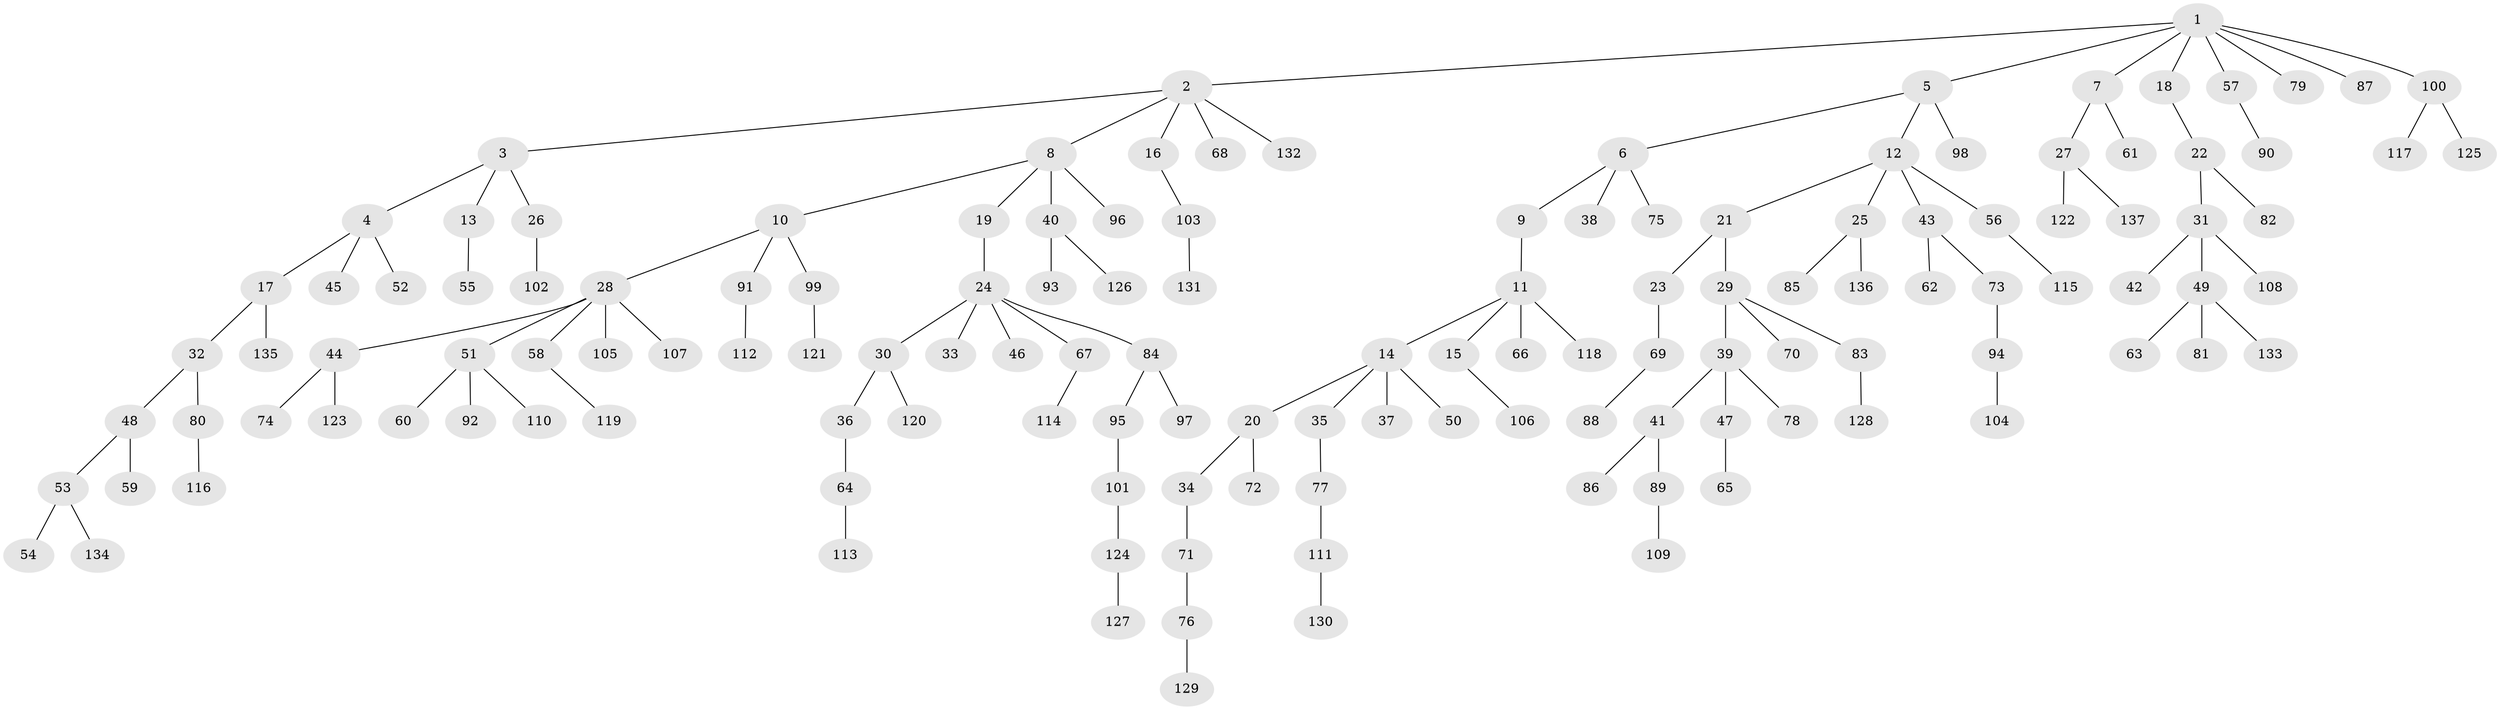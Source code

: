 // Generated by graph-tools (version 1.1) at 2025/37/03/09/25 02:37:00]
// undirected, 137 vertices, 136 edges
graph export_dot {
graph [start="1"]
  node [color=gray90,style=filled];
  1;
  2;
  3;
  4;
  5;
  6;
  7;
  8;
  9;
  10;
  11;
  12;
  13;
  14;
  15;
  16;
  17;
  18;
  19;
  20;
  21;
  22;
  23;
  24;
  25;
  26;
  27;
  28;
  29;
  30;
  31;
  32;
  33;
  34;
  35;
  36;
  37;
  38;
  39;
  40;
  41;
  42;
  43;
  44;
  45;
  46;
  47;
  48;
  49;
  50;
  51;
  52;
  53;
  54;
  55;
  56;
  57;
  58;
  59;
  60;
  61;
  62;
  63;
  64;
  65;
  66;
  67;
  68;
  69;
  70;
  71;
  72;
  73;
  74;
  75;
  76;
  77;
  78;
  79;
  80;
  81;
  82;
  83;
  84;
  85;
  86;
  87;
  88;
  89;
  90;
  91;
  92;
  93;
  94;
  95;
  96;
  97;
  98;
  99;
  100;
  101;
  102;
  103;
  104;
  105;
  106;
  107;
  108;
  109;
  110;
  111;
  112;
  113;
  114;
  115;
  116;
  117;
  118;
  119;
  120;
  121;
  122;
  123;
  124;
  125;
  126;
  127;
  128;
  129;
  130;
  131;
  132;
  133;
  134;
  135;
  136;
  137;
  1 -- 2;
  1 -- 5;
  1 -- 7;
  1 -- 18;
  1 -- 57;
  1 -- 79;
  1 -- 87;
  1 -- 100;
  2 -- 3;
  2 -- 8;
  2 -- 16;
  2 -- 68;
  2 -- 132;
  3 -- 4;
  3 -- 13;
  3 -- 26;
  4 -- 17;
  4 -- 45;
  4 -- 52;
  5 -- 6;
  5 -- 12;
  5 -- 98;
  6 -- 9;
  6 -- 38;
  6 -- 75;
  7 -- 27;
  7 -- 61;
  8 -- 10;
  8 -- 19;
  8 -- 40;
  8 -- 96;
  9 -- 11;
  10 -- 28;
  10 -- 91;
  10 -- 99;
  11 -- 14;
  11 -- 15;
  11 -- 66;
  11 -- 118;
  12 -- 21;
  12 -- 25;
  12 -- 43;
  12 -- 56;
  13 -- 55;
  14 -- 20;
  14 -- 35;
  14 -- 37;
  14 -- 50;
  15 -- 106;
  16 -- 103;
  17 -- 32;
  17 -- 135;
  18 -- 22;
  19 -- 24;
  20 -- 34;
  20 -- 72;
  21 -- 23;
  21 -- 29;
  22 -- 31;
  22 -- 82;
  23 -- 69;
  24 -- 30;
  24 -- 33;
  24 -- 46;
  24 -- 67;
  24 -- 84;
  25 -- 85;
  25 -- 136;
  26 -- 102;
  27 -- 122;
  27 -- 137;
  28 -- 44;
  28 -- 51;
  28 -- 58;
  28 -- 105;
  28 -- 107;
  29 -- 39;
  29 -- 70;
  29 -- 83;
  30 -- 36;
  30 -- 120;
  31 -- 42;
  31 -- 49;
  31 -- 108;
  32 -- 48;
  32 -- 80;
  34 -- 71;
  35 -- 77;
  36 -- 64;
  39 -- 41;
  39 -- 47;
  39 -- 78;
  40 -- 93;
  40 -- 126;
  41 -- 86;
  41 -- 89;
  43 -- 62;
  43 -- 73;
  44 -- 74;
  44 -- 123;
  47 -- 65;
  48 -- 53;
  48 -- 59;
  49 -- 63;
  49 -- 81;
  49 -- 133;
  51 -- 60;
  51 -- 92;
  51 -- 110;
  53 -- 54;
  53 -- 134;
  56 -- 115;
  57 -- 90;
  58 -- 119;
  64 -- 113;
  67 -- 114;
  69 -- 88;
  71 -- 76;
  73 -- 94;
  76 -- 129;
  77 -- 111;
  80 -- 116;
  83 -- 128;
  84 -- 95;
  84 -- 97;
  89 -- 109;
  91 -- 112;
  94 -- 104;
  95 -- 101;
  99 -- 121;
  100 -- 117;
  100 -- 125;
  101 -- 124;
  103 -- 131;
  111 -- 130;
  124 -- 127;
}
